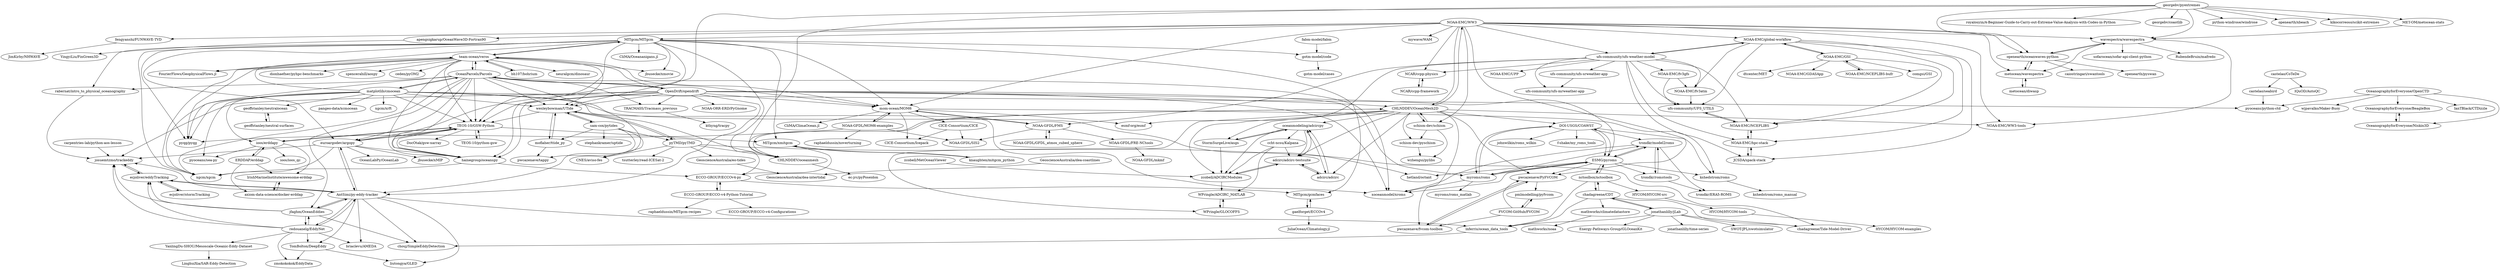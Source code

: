 digraph G {
"NOAA-EMC/WW3" -> "CHLNDDEV/OceanMesh2D"
"NOAA-EMC/WW3" -> "mom-ocean/MOM6"
"NOAA-EMC/WW3" -> "wavespectra/wavespectra"
"NOAA-EMC/WW3" -> "NOAA-EMC/WW3-tools"
"NOAA-EMC/WW3" -> "openearth/oceanwaves-python"
"NOAA-EMC/WW3" -> "metocean/wavespectra"
"NOAA-EMC/WW3" -> "schism-dev/schism"
"NOAA-EMC/WW3" -> "fengyanshi/FUNWAVE-TVD"
"NOAA-EMC/WW3" -> "NCAR/ccpp-physics"
"NOAA-EMC/WW3" -> "apengsigkarup/OceanWave3D-Fortran90"
"NOAA-EMC/WW3" -> "mywave/WAM"
"NOAA-EMC/WW3" -> "MITgcm/MITgcm"
"NOAA-EMC/WW3" -> "NOAA-EMC/global-workflow"
"NOAA-EMC/WW3" -> "ufs-community/ufs-weather-model"
"NOAA-EMC/WW3" -> "pwcazenave/PyFVCOM"
"MITgcm/MITgcm" -> "xgcm/xgcm" ["e"=1]
"MITgcm/MITgcm" -> "MITgcm/xmitgcm"
"MITgcm/MITgcm" -> "pyqg/pyqg" ["e"=1]
"MITgcm/MITgcm" -> "CliMA/Oceananigans.jl" ["e"=1]
"MITgcm/MITgcm" -> "FourierFlows/GeophysicalFlows.jl" ["e"=1]
"MITgcm/MITgcm" -> "TEOS-10/GSW-Python"
"MITgcm/MITgcm" -> "team-ocean/veros"
"MITgcm/MITgcm" -> "mom-ocean/MOM6"
"MITgcm/MITgcm" -> "ECCO-GROUP/ECCOv4-py"
"MITgcm/MITgcm" -> "euroargodev/argopy"
"MITgcm/MITgcm" -> "rabernat/intro_to_physical_oceanography"
"MITgcm/MITgcm" -> "jbusecke/xmovie" ["e"=1]
"MITgcm/MITgcm" -> "hainegroup/oceanspy"
"MITgcm/MITgcm" -> "MITgcm/gcmfaces"
"MITgcm/MITgcm" -> "gotm-model/code"
"CHLNDDEV/OceanMesh2D" -> "CHLNDDEV/oceanmesh"
"CHLNDDEV/OceanMesh2D" -> "oceanmodeling/adcircpy"
"CHLNDDEV/OceanMesh2D" -> "schism-dev/schism"
"CHLNDDEV/OceanMesh2D" -> "pwcazenave/PyFVCOM"
"CHLNDDEV/OceanMesh2D" -> "adcirc/adcirc-testsuite"
"CHLNDDEV/OceanMesh2D" -> "StormSurgeLive/asgs"
"CHLNDDEV/OceanMesh2D" -> "adcirc/adcirc"
"CHLNDDEV/OceanMesh2D" -> "NOAA-EMC/WW3"
"CHLNDDEV/OceanMesh2D" -> "WPringle/GLOCOFFS"
"CHLNDDEV/OceanMesh2D" -> "schism-dev/pyschism"
"CHLNDDEV/OceanMesh2D" -> "zcobell/ADCIRCModules"
"CHLNDDEV/OceanMesh2D" -> "pwcazenave/fvcom-toolbox"
"CHLNDDEV/OceanMesh2D" -> "DOI-USGS/COAWST"
"CHLNDDEV/OceanMesh2D" -> "NOAA-EMC/WW3-tools"
"lnferris/ocean_data_tools" -> "chouj/SimpleEddyDetection"
"kshedstrom/roms" -> "kshedstrom/roms_manual"
"HYCOM/HYCOM-src" -> "HYCOM/HYCOM-tools"
"ecjoliver/stormTracking" -> "ecjoliver/eddyTracking"
"NOAA-GFDL/GFDL_atmos_cubed_sphere" -> "NOAA-GFDL/FMS"
"pyTMD/pyTMD" -> "wesleybowman/UTide"
"pyTMD/pyTMD" -> "CNES/aviso-fes"
"pyTMD/pyTMD" -> "chadagreene/Tide-Model-Driver"
"pyTMD/pyTMD" -> "GeoscienceAustralia/eo-tides"
"pyTMD/pyTMD" -> "tsutterley/read-ICESat-2" ["e"=1]
"pyTMD/pyTMD" -> "CHLNDDEV/oceanmesh"
"ufs-community/UFS_UTILS" -> "NOAA-EMC/NCEPLIBS"
"chadagreene/CDT" -> "jonathanlilly/jLab"
"chadagreene/CDT" -> "nctoolbox/nctoolbox"
"chadagreene/CDT" -> "lnferris/ocean_data_tools"
"chadagreene/CDT" -> "chadagreene/Tide-Model-Driver"
"chadagreene/CDT" -> "mathworks/climatedatastore"
"sam-cox/pytides" -> "wesleybowman/UTide"
"sam-cox/pytides" -> "stephankramer/uptide"
"sam-cox/pytides" -> "moflaher/ttide_py"
"sam-cox/pytides" -> "pwcazenave/tappy"
"sam-cox/pytides" -> "pyTMD/pyTMD"
"sam-cox/pytides" -> "CNES/aviso-fes"
"moflaher/ttide_py" -> "wesleybowman/UTide"
"moflaher/ttide_py" -> "pwcazenave/tappy"
"wesleybowman/UTide" -> "moflaher/ttide_py"
"wesleybowman/UTide" -> "sam-cox/pytides"
"wesleybowman/UTide" -> "CHLNDDEV/oceanmesh"
"wesleybowman/UTide" -> "pyTMD/pyTMD"
"wesleybowman/UTide" -> "TEOS-10/GSW-Python"
"trondkr/model2roms" -> "trondkr/romstools"
"trondkr/model2roms" -> "trondkr/ERA5-ROMS"
"trondkr/model2roms" -> "xoceanmodel/xroms"
"trondkr/model2roms" -> "ESMG/pyroms"
"TomBolton/DeepEddy" -> "zmokokokok/EddyData"
"TomBolton/DeepEddy" -> "liutongya/GLED"
"mom-ocean/MOM6" -> "NOAA-GFDL/MOM6-examples"
"mom-ocean/MOM6" -> "NOAA-GFDL/FMS"
"mom-ocean/MOM6" -> "CICE-Consortium/CICE"
"mom-ocean/MOM6" -> "kshedstrom/roms"
"mom-ocean/MOM6" -> "CICE-Consortium/Icepack"
"mom-ocean/MOM6" -> "esmf-org/esmf" ["e"=1]
"mom-ocean/MOM6" -> "CliMA/ClimaOcean.jl" ["e"=1]
"ESMG/pyroms" -> "trondkr/model2roms"
"ESMG/pyroms" -> "xoceanmodel/xroms"
"ESMG/pyroms" -> "DOI-USGS/COAWST"
"ESMG/pyroms" -> "myroms/roms"
"ESMG/pyroms" -> "kshedstrom/roms"
"ESMG/pyroms" -> "trondkr/romstools"
"ESMG/pyroms" -> "pwcazenave/PyFVCOM"
"ESMG/pyroms" -> "hetland/octant"
"ESMG/pyroms" -> "nctoolbox/nctoolbox"
"carpentries-lab/python-aos-lesson" -> "josuemtzmo/trackeddy"
"ECCO-GROUP/ECCOv4-py" -> "ECCO-GROUP/ECCO-v4-Python-Tutorial"
"ECCO-GROUP/ECCOv4-py" -> "MITgcm/gcmfaces"
"TEOS-10/python-gsw" -> "TEOS-10/GSW-Python"
"hainegroup/oceanspy" -> "ECCO-GROUP/ECCOv4-py"
"hainegroup/oceanspy" -> "xgcm/xgcm" ["e"=1]
"hainegroup/oceanspy" -> "TEOS-10/GSW-Python"
"HYCOM/HYCOM-tools" -> "HYCOM/HYCOM-examples"
"redouanelg/EddyNet" -> "AntSimi/py-eddy-tracker"
"redouanelg/EddyNet" -> "jfaghm/OceanEddies"
"redouanelg/EddyNet" -> "zmokokokok/EddyData"
"redouanelg/EddyNet" -> "TomBolton/DeepEddy"
"redouanelg/EddyNet" -> "josuemtzmo/trackeddy"
"redouanelg/EddyNet" -> "ecjoliver/eddyTracking"
"redouanelg/EddyNet" -> "YanlingDu-SHOU/Mesoscale-Oceanic-Eddy-Dataset"
"redouanelg/EddyNet" -> "briaclevu/AMEDA"
"OpenDrift/opendrift" -> "euroargodev/argopy"
"OpenDrift/opendrift" -> "OceanParcels/Parcels"
"OpenDrift/opendrift" -> "AntSimi/py-eddy-tracker"
"OpenDrift/opendrift" -> "NOAA-ORR-ERD/PyGnome"
"OpenDrift/opendrift" -> "myroms/roms"
"OpenDrift/opendrift" -> "wesleybowman/UTide"
"OpenDrift/opendrift" -> "TRACMASS/Tracmass_previous"
"OpenDrift/opendrift" -> "TEOS-10/GSW-Python"
"OpenDrift/opendrift" -> "josuemtzmo/trackeddy"
"OpenDrift/opendrift" -> "mom-ocean/MOM6"
"OpenDrift/opendrift" -> "ESMG/pyroms"
"OpenDrift/opendrift" -> "hainegroup/oceanspy"
"OpenDrift/opendrift" -> "CHLNDDEV/OceanMesh2D"
"OpenDrift/opendrift" -> "xoceanmodel/xroms"
"OpenDrift/opendrift" -> "team-ocean/veros"
"OceanographyforEveryone/OpenCTD" -> "OceanographyforEveryone/BeagleBox"
"OceanographyforEveryone/OpenCTD" -> "IanTBlack/CTDizzle"
"OceanographyforEveryone/OpenCTD" -> "OceanographyforEveryone/Niskin3D"
"OceanographyforEveryone/OpenCTD" -> "wjpavalko/Maker-Buoy"
"OceanographyforEveryone/OpenCTD" -> "pyoceans/python-ctd"
"IrishMarineInstitute/awesome-erddap" -> "axiom-data-science/docker-erddap"
"ioos/erddapy" -> "IrishMarineInstitute/awesome-erddap"
"ioos/erddapy" -> "pyoceans/sea-py"
"ioos/erddapy" -> "TEOS-10/GSW-Python"
"ioos/erddapy" -> "ioos/ioos_qc"
"ioos/erddapy" -> "ERDDAP/erddap"
"NOAA-EMC/fv3gfs" -> "NOAA-EMC/fv3atm"
"NOAA-EMC/fv3gfs" -> "ufs-community/UFS_UTILS"
"WPringle/GLOCOFFS" -> "WPringle/ADCIRC_MATLAB"
"metocean/wavespectra" -> "metocean/diwasp"
"metocean/wavespectra" -> "openearth/oceanwaves-python"
"trondkr/romstools" -> "trondkr/model2roms"
"trondkr/romstools" -> "trondkr/ERA5-ROMS"
"knaughten/mitgcm_python" -> "MITgcm/xmitgcm"
"NOAA-GFDL/FMS" -> "NOAA-GFDL/GFDL_atmos_cubed_sphere"
"NOAA-GFDL/FMS" -> "NOAA-GFDL/FRE-NCtools"
"NOAA-GFDL/FMS" -> "mom-ocean/MOM6"
"NOAA-GFDL/FMS" -> "NOAA-GFDL/SIS2"
"castelao/CoTeDe" -> "IQuOD/AutoQC"
"castelao/CoTeDe" -> "castelao/seabird"
"oceanmodeling/adcircpy" -> "adcirc/adcirc-testsuite"
"oceanmodeling/adcircpy" -> "StormSurgeLive/asgs"
"oceanmodeling/adcircpy" -> "zcobell/ADCIRCModules"
"oceanmodeling/adcircpy" -> "ccht-ncsu/Kalpana"
"oceanmodeling/adcircpy" -> "adcirc/adcirc"
"ECCO-GROUP/ECCO-v4-Python-Tutorial" -> "ECCO-GROUP/ECCOv4-py"
"ECCO-GROUP/ECCO-v4-Python-Tutorial" -> "raphaeldussin/MITgcm-recipes"
"ECCO-GROUP/ECCO-v4-Python-Tutorial" -> "ECCO-GROUP/ECCO-v4-Configurations"
"euroargodev/argopy" -> "TEOS-10/GSW-Python"
"euroargodev/argopy" -> "xgcm/xgcm" ["e"=1]
"euroargodev/argopy" -> "josuemtzmo/trackeddy"
"euroargodev/argopy" -> "OceanLabPy/OceanLab"
"euroargodev/argopy" -> "hainegroup/oceanspy"
"euroargodev/argopy" -> "AntSimi/py-eddy-tracker"
"euroargodev/argopy" -> "jbusecke/xMIP" ["e"=1]
"georgebv/pyextremes" -> "royalosyin/A-Beginner-Guide-to-Carry-out-Extreme-Value-Analysis-with-Codes-in-Python"
"georgebv/pyextremes" -> "wavespectra/wavespectra"
"georgebv/pyextremes" -> "georgebv/coastlib" ["e"=1]
"georgebv/pyextremes" -> "MET-OM/metocean-stats"
"georgebv/pyextremes" -> "python-windrose/windrose" ["e"=1]
"georgebv/pyextremes" -> "wesleybowman/UTide"
"georgebv/pyextremes" -> "CHLNDDEV/oceanmesh"
"georgebv/pyextremes" -> "openearth/oceanwaves-python"
"georgebv/pyextremes" -> "openearth/xbeach"
"georgebv/pyextremes" -> "kikocorreoso/scikit-extremes"
"ufs-community/ufs-weather-model" -> "NOAA-EMC/global-workflow"
"ufs-community/ufs-weather-model" -> "NOAA-EMC/fv3atm"
"ufs-community/ufs-weather-model" -> "ufs-community/ufs-srweather-app"
"ufs-community/ufs-weather-model" -> "NCAR/ccpp-physics"
"ufs-community/ufs-weather-model" -> "ufs-community/UFS_UTILS"
"ufs-community/ufs-weather-model" -> "NOAA-EMC/NCEPLIBS"
"ufs-community/ufs-weather-model" -> "esmf-org/esmf" ["e"=1]
"ufs-community/ufs-weather-model" -> "NOAA-EMC/hpc-stack"
"ufs-community/ufs-weather-model" -> "JCSDA/spack-stack"
"ufs-community/ufs-weather-model" -> "NOAA-GFDL/FMS"
"ufs-community/ufs-weather-model" -> "NOAA-EMC/UPP"
"ufs-community/ufs-weather-model" -> "ufs-community/ufs-mrweather-app"
"ufs-community/ufs-weather-model" -> "NOAA-EMC/fv3gfs"
"schism-dev/schism" -> "schism-dev/pyschism"
"schism-dev/schism" -> "wzhengui/pylibs"
"schism-dev/schism" -> "CHLNDDEV/OceanMesh2D"
"NOAA-EMC/NCEPLIBS-bufr" -> "NOAA-EMC/GSI"
"NOAA-EMC/global-workflow" -> "ufs-community/ufs-weather-model"
"NOAA-EMC/global-workflow" -> "NOAA-EMC/fv3atm"
"NOAA-EMC/global-workflow" -> "NOAA-EMC/NCEPLIBS"
"NOAA-EMC/global-workflow" -> "NOAA-EMC/GSI"
"NOAA-EMC/global-workflow" -> "ufs-community/UFS_UTILS"
"NOAA-EMC/global-workflow" -> "NOAA-EMC/hpc-stack"
"NOAA-EMC/global-workflow" -> "JCSDA/spack-stack"
"CHLNDDEV/oceanmesh" -> "CHLNDDEV/OceanMesh2D"
"CHLNDDEV/oceanmesh" -> "ec-jrc/pyPoseidon"
"ufs-community/ufs-srweather-app" -> "ufs-community/ufs-mrweather-app"
"NOAA-EMC/hpc-stack" -> "JCSDA/spack-stack"
"NOAA-EMC/hpc-stack" -> "NOAA-EMC/NCEPLIBS"
"AntSimi/py-eddy-tracker" -> "jfaghm/OceanEddies"
"AntSimi/py-eddy-tracker" -> "josuemtzmo/trackeddy"
"AntSimi/py-eddy-tracker" -> "ecjoliver/eddyTracking"
"AntSimi/py-eddy-tracker" -> "redouanelg/EddyNet"
"AntSimi/py-eddy-tracker" -> "briaclevu/AMEDA"
"AntSimi/py-eddy-tracker" -> "euroargodev/argopy"
"AntSimi/py-eddy-tracker" -> "chouj/SimpleEddyDetection"
"AntSimi/py-eddy-tracker" -> "lnferris/ocean_data_tools"
"AntSimi/py-eddy-tracker" -> "liutongya/GLED"
"AntSimi/py-eddy-tracker" -> "TomBolton/DeepEddy"
"NOAA-EMC/NCEPLIBS" -> "ufs-community/UFS_UTILS"
"NOAA-EMC/NCEPLIBS" -> "NOAA-EMC/hpc-stack"
"DOI-USGS/COAWST" -> "ESMG/pyroms"
"DOI-USGS/COAWST" -> "myroms/roms"
"DOI-USGS/COAWST" -> "kshedstrom/roms"
"DOI-USGS/COAWST" -> "johnwilkin/roms_wilkin"
"DOI-USGS/COAWST" -> "trondkr/model2roms"
"DOI-USGS/COAWST" -> "f-shake/my_roms_tools"
"NOAA-EMC/fv3atm" -> "ufs-community/UFS_UTILS"
"wavespectra/wavespectra" -> "openearth/oceanwaves-python"
"wavespectra/wavespectra" -> "sofarocean/sofar-api-client-python"
"wavespectra/wavespectra" -> "RubendeBruin/mafredo"
"wavespectra/wavespectra" -> "NOAA-EMC/WW3-tools"
"wavespectra/wavespectra" -> "metocean/wavespectra"
"NOAA-GFDL/MOM6-examples" -> "mom-ocean/MOM6"
"NOAA-GFDL/MOM6-examples" -> "NOAA-GFDL/SIS2"
"NOAA-GFDL/MOM6-examples" -> "pyqg/pyqg" ["e"=1]
"NOAA-GFDL/MOM6-examples" -> "raphaeldussin/xoverturning"
"schism-dev/pyschism" -> "wzhengui/pylibs"
"geoffstanley/neutral-surfaces" -> "geoffstanley/neutralocean"
"NOAA-EMC/GSI" -> "NOAA-EMC/NCEPLIBS-bufr"
"NOAA-EMC/GSI" -> "comgsi/GSI"
"NOAA-EMC/GSI" -> "dtcenter/MET" ["e"=1]
"NOAA-EMC/GSI" -> "NOAA-EMC/global-workflow"
"NOAA-EMC/GSI" -> "NOAA-EMC/GDASApp"
"NOAA-EMC/GSI" -> "NOAA-EMC/NCEPLIBS"
"GeoscienceAustralia/dea-coastlines" -> "GeoscienceAustralia/dea-intertidal"
"matplotlib/cmocean" -> "TEOS-10/GSW-Python"
"matplotlib/cmocean" -> "geoffstanley/neutralocean"
"matplotlib/cmocean" -> "pyqg/pyqg" ["e"=1]
"matplotlib/cmocean" -> "pyoceans/python-ctd"
"matplotlib/cmocean" -> "wesleybowman/UTide"
"matplotlib/cmocean" -> "hetland/octant"
"matplotlib/cmocean" -> "pyoceans/sea-py"
"matplotlib/cmocean" -> "xgcm/xgcm" ["e"=1]
"matplotlib/cmocean" -> "pangeo-data/xcmocean"
"matplotlib/cmocean" -> "xgcm/xrft" ["e"=1]
"matplotlib/cmocean" -> "OceanParcels/Parcels"
"matplotlib/cmocean" -> "ioos/erddapy"
"matplotlib/cmocean" -> "xoceanmodel/xroms"
"matplotlib/cmocean" -> "team-ocean/veros"
"ecjoliver/eddyTracking" -> "josuemtzmo/trackeddy"
"ecjoliver/eddyTracking" -> "ecjoliver/stormTracking"
"ecjoliver/eddyTracking" -> "AntSimi/py-eddy-tracker"
"metocean/diwasp" -> "metocean/wavespectra"
"bh107/bohrium" -> "team-ocean/veros"
"geoffstanley/neutralocean" -> "geoffstanley/neutral-surfaces"
"zcobell/MetOceanViewer" -> "zcobell/ADCIRCModules"
"rabernat/intro_to_physical_oceanography" -> "josuemtzmo/trackeddy"
"OceanParcels/Parcels" -> "euroargodev/argopy"
"OceanParcels/Parcels" -> "TEOS-10/GSW-Python"
"OceanParcels/Parcels" -> "OpenDrift/opendrift"
"OceanParcels/Parcels" -> "hainegroup/oceanspy"
"OceanParcels/Parcels" -> "team-ocean/veros"
"OceanParcels/Parcels" -> "xgcm/xgcm" ["e"=1]
"OceanParcels/Parcels" -> "pyqg/pyqg" ["e"=1]
"OceanParcels/Parcels" -> "TRACMASS/Tracmass_previous"
"OceanParcels/Parcels" -> "wesleybowman/UTide"
"OceanParcels/Parcels" -> "jfaghm/OceanEddies"
"OceanParcels/Parcels" -> "xoceanmodel/xroms"
"OceanParcels/Parcels" -> "AntSimi/py-eddy-tracker"
"OceanParcels/Parcels" -> "mom-ocean/MOM6"
"OceanParcels/Parcels" -> "matplotlib/cmocean"
"OceanParcels/Parcels" -> "rabernat/intro_to_physical_oceanography"
"JCSDA/spack-stack" -> "NOAA-EMC/hpc-stack"
"ERDDAP/erddap" -> "IrishMarineInstitute/awesome-erddap"
"ERDDAP/erddap" -> "axiom-data-science/docker-erddap"
"ERDDAP/erddap" -> "ioos/erddapy"
"jonathanlilly/jLab" -> "Energy-Pathways-Group/GLOceanKit"
"jonathanlilly/jLab" -> "lnferris/ocean_data_tools"
"jonathanlilly/jLab" -> "jonathanlilly/time-series" ["e"=1]
"jonathanlilly/jLab" -> "chadagreene/Tide-Model-Driver"
"jonathanlilly/jLab" -> "SWOT-JPL/swotsimulator" ["e"=1]
"jonathanlilly/jLab" -> "chadagreene/CDT"
"pwcazenave/fvcom-toolbox" -> "pwcazenave/PyFVCOM"
"apengsigkarup/OceanWave3D-Fortran90" -> "YingyiLiu/FinGreen3D"
"axiom-data-science/docker-erddap" -> "IrishMarineInstitute/awesome-erddap"
"fabm-model/fabm" -> "gotm-model/code"
"mathworks/climatedatastore" -> "mathworks/noaa"
"pmlmodelling/pyfvcom" -> "FVCOM-GitHub/FVCOM"
"TRACMASS/Tracmass_previous" -> "kthyng/tracpy"
"gotm-model/code" -> "gotm-model/cases"
"OceanographyforEveryone/Niskin3D" -> "OceanographyforEveryone/BeagleBox"
"OceanographyforEveryone/BeagleBox" -> "OceanographyforEveryone/Niskin3D"
"ccht-ncsu/Kalpana" -> "WPringle/ADCIRC_MATLAB"
"ccht-ncsu/Kalpana" -> "adcirc/adcirc-testsuite"
"ccht-ncsu/Kalpana" -> "zcobell/ADCIRCModules"
"StormSurgeLive/asgs" -> "zcobell/ADCIRCModules"
"StormSurgeLive/asgs" -> "oceanmodeling/adcircpy"
"FVCOM-GitHub/FVCOM" -> "pmlmodelling/pyfvcom"
"FVCOM-GitHub/FVCOM" -> "pwcazenave/fvcom-toolbox"
"FVCOM-GitHub/FVCOM" -> "pwcazenave/PyFVCOM"
"adcirc/adcirc" -> "adcirc/adcirc-testsuite"
"adcirc/adcirc" -> "oceanmodeling/adcircpy"
"fengyanshi/FUNWAVE-TVD" -> "JimKirby/NHWAVE"
"castelao/seabird" -> "pyoceans/python-ctd"
"zcobell/ADCIRCModules" -> "WPringle/ADCIRC_MATLAB"
"zcobell/ADCIRCModules" -> "adcirc/adcirc-testsuite"
"MET-OM/metocean-stats" -> "wavespectra/wavespectra"
"adcirc/adcirc-testsuite" -> "zcobell/ADCIRCModules"
"adcirc/adcirc-testsuite" -> "adcirc/adcirc"
"adcirc/adcirc-testsuite" -> "oceanmodeling/adcircpy"
"myroms/roms" -> "myroms/roms_matlab"
"myroms/roms" -> "trondkr/model2roms"
"myroms/roms" -> "DOI-USGS/COAWST"
"myroms/roms" -> "xoceanmodel/xroms"
"myroms/roms" -> "ESMG/pyroms"
"MITgcm/gcmfaces" -> "gaelforget/ECCOv4"
"gaelforget/ECCOv4" -> "JuliaOcean/Climatology.jl"
"gaelforget/ECCOv4" -> "MITgcm/gcmfaces"
"MITgcm/xmitgcm" -> "knaughten/mitgcm_python"
"MITgcm/xmitgcm" -> "ECCO-GROUP/ECCOv4-py"
"openearth/oceanwaves-python" -> "caiostringari/swantools"
"openearth/oceanwaves-python" -> "openearth/pyswan"
"openearth/oceanwaves-python" -> "metocean/wavespectra"
"openearth/oceanwaves-python" -> "wavespectra/wavespectra"
"nctoolbox/nctoolbox" -> "lnferris/ocean_data_tools"
"nctoolbox/nctoolbox" -> "chadagreene/CDT"
"nctoolbox/nctoolbox" -> "HYCOM/HYCOM-src"
"nctoolbox/nctoolbox" -> "ESMG/pyroms"
"WPringle/ADCIRC_MATLAB" -> "WPringle/GLOCOFFS"
"NCAR/ccpp-framework" -> "NCAR/ccpp-physics"
"TEOS-10/GSW-Python" -> "TEOS-10/python-gsw"
"TEOS-10/GSW-Python" -> "euroargodev/argopy"
"TEOS-10/GSW-Python" -> "DocOtak/gsw-xarray"
"TEOS-10/GSW-Python" -> "MITgcm/xmitgcm"
"TEOS-10/GSW-Python" -> "hainegroup/oceanspy"
"TEOS-10/GSW-Python" -> "ioos/erddapy"
"team-ocean/veros" -> "xgcm/xgcm" ["e"=1]
"team-ocean/veros" -> "pyqg/pyqg" ["e"=1]
"team-ocean/veros" -> "OceanParcels/Parcels"
"team-ocean/veros" -> "MITgcm/MITgcm"
"team-ocean/veros" -> "TEOS-10/GSW-Python"
"team-ocean/veros" -> "mom-ocean/MOM6"
"team-ocean/veros" -> "bh107/bohrium"
"team-ocean/veros" -> "hainegroup/oceanspy"
"team-ocean/veros" -> "neuralgcm/dinosaur" ["e"=1]
"team-ocean/veros" -> "jbusecke/xmovie" ["e"=1]
"team-ocean/veros" -> "dionhaefner/pyhpc-benchmarks" ["e"=1]
"team-ocean/veros" -> "spencerahill/aospy" ["e"=1]
"team-ocean/veros" -> "wesleybowman/UTide"
"team-ocean/veros" -> "ceden/pyOM2"
"team-ocean/veros" -> "FourierFlows/GeophysicalFlows.jl" ["e"=1]
"NOAA-GFDL/FRE-NCtools" -> "NOAA-GFDL/mkmf"
"GeoscienceAustralia/eo-tides" -> "GeoscienceAustralia/dea-intertidal"
"CICE-Consortium/CICE" -> "CICE-Consortium/Icepack"
"CICE-Consortium/CICE" -> "NOAA-GFDL/SIS2"
"jfaghm/OceanEddies" -> "AntSimi/py-eddy-tracker"
"jfaghm/OceanEddies" -> "redouanelg/EddyNet"
"jfaghm/OceanEddies" -> "ecjoliver/eddyTracking"
"jfaghm/OceanEddies" -> "josuemtzmo/trackeddy"
"jfaghm/OceanEddies" -> "chouj/SimpleEddyDetection"
"pwcazenave/PyFVCOM" -> "pwcazenave/fvcom-toolbox"
"pwcazenave/PyFVCOM" -> "pmlmodelling/pyfvcom"
"josuemtzmo/trackeddy" -> "ecjoliver/eddyTracking"
"NCAR/ccpp-physics" -> "NCAR/ccpp-framework"
"YanlingDu-SHOU/Mesoscale-Oceanic-Eddy-Dataset" -> "LinghuiXia/SAR-Eddy-Detection"
"NOAA-EMC/WW3" ["l"="40.744,26.225"]
"CHLNDDEV/OceanMesh2D" ["l"="40.714,26.214"]
"mom-ocean/MOM6" ["l"="40.72,26.299"]
"wavespectra/wavespectra" ["l"="40.685,26.177"]
"NOAA-EMC/WW3-tools" ["l"="40.7,26.206"]
"openearth/oceanwaves-python" ["l"="40.696,26.164"]
"metocean/wavespectra" ["l"="40.716,26.163"]
"schism-dev/schism" ["l"="40.71,26.197"]
"fengyanshi/FUNWAVE-TVD" ["l"="40.78,26.247"]
"NCAR/ccpp-physics" ["l"="40.804,26.213"]
"apengsigkarup/OceanWave3D-Fortran90" ["l"="40.781,26.224"]
"mywave/WAM" ["l"="40.758,26.244"]
"MITgcm/MITgcm" ["l"="40.686,26.341"]
"NOAA-EMC/global-workflow" ["l"="40.838,26.213"]
"ufs-community/ufs-weather-model" ["l"="40.836,26.238"]
"pwcazenave/PyFVCOM" ["l"="40.724,26.195"]
"xgcm/xgcm" ["l"="40.775,25.499"]
"MITgcm/xmitgcm" ["l"="40.671,26.379"]
"pyqg/pyqg" ["l"="40.886,25.463"]
"CliMA/Oceananigans.jl" ["l"="22.126,16.805"]
"FourierFlows/GeophysicalFlows.jl" ["l"="40.944,25.455"]
"TEOS-10/GSW-Python" ["l"="40.649,26.347"]
"team-ocean/veros" ["l"="40.663,26.321"]
"ECCO-GROUP/ECCOv4-py" ["l"="40.692,26.377"]
"euroargodev/argopy" ["l"="40.614,26.332"]
"rabernat/intro_to_physical_oceanography" ["l"="40.617,26.352"]
"jbusecke/xmovie" ["l"="40.727,25.476"]
"hainegroup/oceanspy" ["l"="40.651,26.333"]
"MITgcm/gcmfaces" ["l"="40.688,26.393"]
"gotm-model/code" ["l"="40.702,26.408"]
"CHLNDDEV/oceanmesh" ["l"="40.652,26.221"]
"oceanmodeling/adcircpy" ["l"="40.747,26.19"]
"adcirc/adcirc-testsuite" ["l"="40.758,26.195"]
"StormSurgeLive/asgs" ["l"="40.741,26.178"]
"adcirc/adcirc" ["l"="40.743,26.204"]
"WPringle/GLOCOFFS" ["l"="40.76,26.206"]
"schism-dev/pyschism" ["l"="40.69,26.195"]
"zcobell/ADCIRCModules" ["l"="40.758,26.181"]
"pwcazenave/fvcom-toolbox" ["l"="40.727,26.178"]
"DOI-USGS/COAWST" ["l"="40.679,26.239"]
"lnferris/ocean_data_tools" ["l"="40.551,26.251"]
"chouj/SimpleEddyDetection" ["l"="40.556,26.293"]
"kshedstrom/roms" ["l"="40.702,26.267"]
"kshedstrom/roms_manual" ["l"="40.73,26.269"]
"HYCOM/HYCOM-src" ["l"="40.57,26.18"]
"HYCOM/HYCOM-tools" ["l"="40.554,26.153"]
"ecjoliver/stormTracking" ["l"="40.537,26.357"]
"ecjoliver/eddyTracking" ["l"="40.559,26.342"]
"NOAA-GFDL/GFDL_atmos_cubed_sphere" ["l"="40.811,26.295"]
"NOAA-GFDL/FMS" ["l"="40.785,26.29"]
"pyTMD/pyTMD" ["l"="40.595,26.241"]
"wesleybowman/UTide" ["l"="40.627,26.272"]
"CNES/aviso-fes" ["l"="40.57,26.237"]
"chadagreene/Tide-Model-Driver" ["l"="40.556,26.223"]
"GeoscienceAustralia/eo-tides" ["l"="40.533,26.238"]
"tsutterley/read-ICESat-2" ["l"="41.58,23.899"]
"ufs-community/UFS_UTILS" ["l"="40.862,26.224"]
"NOAA-EMC/NCEPLIBS" ["l"="40.858,26.208"]
"chadagreene/CDT" ["l"="40.55,26.208"]
"jonathanlilly/jLab" ["l"="40.526,26.216"]
"nctoolbox/nctoolbox" ["l"="40.591,26.218"]
"mathworks/climatedatastore" ["l"="40.522,26.181"]
"sam-cox/pytides" ["l"="40.583,26.26"]
"stephankramer/uptide" ["l"="40.542,26.267"]
"moflaher/ttide_py" ["l"="40.6,26.269"]
"pwcazenave/tappy" ["l"="40.57,26.274"]
"trondkr/model2roms" ["l"="40.679,26.26"]
"trondkr/romstools" ["l"="40.69,26.249"]
"trondkr/ERA5-ROMS" ["l"="40.707,26.251"]
"xoceanmodel/xroms" ["l"="40.662,26.289"]
"ESMG/pyroms" ["l"="40.659,26.249"]
"TomBolton/DeepEddy" ["l"="40.527,26.318"]
"zmokokokok/EddyData" ["l"="40.515,26.332"]
"liutongya/GLED" ["l"="40.537,26.303"]
"NOAA-GFDL/MOM6-examples" ["l"="40.754,26.305"]
"CICE-Consortium/CICE" ["l"="40.756,26.323"]
"CICE-Consortium/Icepack" ["l"="40.736,26.321"]
"esmf-org/esmf" ["l"="40.9,25.559"]
"CliMA/ClimaOcean.jl" ["l"="21.708,17.232"]
"myroms/roms" ["l"="40.663,26.266"]
"hetland/octant" ["l"="40.676,26.298"]
"carpentries-lab/python-aos-lesson" ["l"="40.556,26.377"]
"josuemtzmo/trackeddy" ["l"="40.584,26.338"]
"ECCO-GROUP/ECCO-v4-Python-Tutorial" ["l"="40.717,26.403"]
"TEOS-10/python-gsw" ["l"="40.651,26.375"]
"HYCOM/HYCOM-examples" ["l"="40.543,26.136"]
"redouanelg/EddyNet" ["l"="40.544,26.331"]
"AntSimi/py-eddy-tracker" ["l"="40.573,26.313"]
"jfaghm/OceanEddies" ["l"="40.568,26.327"]
"YanlingDu-SHOU/Mesoscale-Oceanic-Eddy-Dataset" ["l"="40.506,26.347"]
"briaclevu/AMEDA" ["l"="40.546,26.314"]
"OpenDrift/opendrift" ["l"="40.642,26.297"]
"OceanParcels/Parcels" ["l"="40.635,26.317"]
"NOAA-ORR-ERD/PyGnome" ["l"="40.61,26.289"]
"TRACMASS/Tracmass_previous" ["l"="40.611,26.305"]
"OceanographyforEveryone/OpenCTD" ["l"="40.611,26.491"]
"OceanographyforEveryone/BeagleBox" ["l"="40.588,26.509"]
"IanTBlack/CTDizzle" ["l"="40.605,26.511"]
"OceanographyforEveryone/Niskin3D" ["l"="40.587,26.495"]
"wjpavalko/Maker-Buoy" ["l"="40.621,26.516"]
"pyoceans/python-ctd" ["l"="40.642,26.44"]
"IrishMarineInstitute/awesome-erddap" ["l"="40.753,26.377"]
"axiom-data-science/docker-erddap" ["l"="40.764,26.388"]
"ioos/erddapy" ["l"="40.706,26.368"]
"pyoceans/sea-py" ["l"="40.71,26.351"]
"ioos/ioos_qc" ["l"="40.739,26.397"]
"ERDDAP/erddap" ["l"="40.736,26.378"]
"NOAA-EMC/fv3gfs" ["l"="40.882,26.234"]
"NOAA-EMC/fv3atm" ["l"="40.872,26.219"]
"WPringle/ADCIRC_MATLAB" ["l"="40.775,26.192"]
"metocean/diwasp" ["l"="40.72,26.138"]
"knaughten/mitgcm_python" ["l"="40.666,26.402"]
"NOAA-GFDL/FRE-NCtools" ["l"="40.819,26.313"]
"NOAA-GFDL/SIS2" ["l"="40.775,26.31"]
"castelao/CoTeDe" ["l"="40.666,26.511"]
"IQuOD/AutoQC" ["l"="40.673,26.533"]
"castelao/seabird" ["l"="40.655,26.479"]
"ccht-ncsu/Kalpana" ["l"="40.774,26.177"]
"raphaeldussin/MITgcm-recipes" ["l"="40.729,26.425"]
"ECCO-GROUP/ECCO-v4-Configurations" ["l"="40.743,26.422"]
"OceanLabPy/OceanLab" ["l"="40.59,26.366"]
"jbusecke/xMIP" ["l"="40.754,25.467"]
"georgebv/pyextremes" ["l"="40.645,26.183"]
"royalosyin/A-Beginner-Guide-to-Carry-out-Extreme-Value-Analysis-with-Codes-in-Python" ["l"="40.631,26.144"]
"georgebv/coastlib" ["l"="41.996,24.32"]
"MET-OM/metocean-stats" ["l"="40.655,26.157"]
"python-windrose/windrose" ["l"="40.754,25.527"]
"openearth/xbeach" ["l"="40.617,26.174"]
"kikocorreoso/scikit-extremes" ["l"="40.618,26.158"]
"ufs-community/ufs-srweather-app" ["l"="40.863,26.269"]
"NOAA-EMC/hpc-stack" ["l"="40.851,26.223"]
"JCSDA/spack-stack" ["l"="40.856,26.235"]
"NOAA-EMC/UPP" ["l"="40.875,26.253"]
"ufs-community/ufs-mrweather-app" ["l"="40.846,26.26"]
"wzhengui/pylibs" ["l"="40.702,26.181"]
"NOAA-EMC/NCEPLIBS-bufr" ["l"="40.879,26.168"]
"NOAA-EMC/GSI" ["l"="40.87,26.188"]
"ec-jrc/pyPoseidon" ["l"="40.631,26.209"]
"johnwilkin/roms_wilkin" ["l"="40.682,26.22"]
"f-shake/my_roms_tools" ["l"="40.668,26.215"]
"sofarocean/sofar-api-client-python" ["l"="40.68,26.15"]
"RubendeBruin/mafredo" ["l"="40.673,26.158"]
"raphaeldussin/xoverturning" ["l"="40.78,26.326"]
"geoffstanley/neutral-surfaces" ["l"="40.631,26.412"]
"geoffstanley/neutralocean" ["l"="40.642,26.394"]
"comgsi/GSI" ["l"="40.894,26.191"]
"dtcenter/MET" ["l"="40.897,25.588"]
"NOAA-EMC/GDASApp" ["l"="40.897,26.176"]
"GeoscienceAustralia/dea-coastlines" ["l"="40.465,26.232"]
"GeoscienceAustralia/dea-intertidal" ["l"="40.495,26.235"]
"matplotlib/cmocean" ["l"="40.665,26.345"]
"pangeo-data/xcmocean" ["l"="40.679,26.366"]
"xgcm/xrft" ["l"="40.7,25.467"]
"bh107/bohrium" ["l"="40.639,26.364"]
"zcobell/MetOceanViewer" ["l"="40.781,26.154"]
"Energy-Pathways-Group/GLOceanKit" ["l"="40.498,26.205"]
"jonathanlilly/time-series" ["l"="40.747,25.418"]
"SWOT-JPL/swotsimulator" ["l"="41.468,23.688"]
"YingyiLiu/FinGreen3D" ["l"="40.802,26.233"]
"fabm-model/fabm" ["l"="40.716,26.445"]
"mathworks/noaa" ["l"="40.505,26.166"]
"pmlmodelling/pyfvcom" ["l"="40.734,26.153"]
"FVCOM-GitHub/FVCOM" ["l"="40.747,26.16"]
"kthyng/tracpy" ["l"="40.585,26.298"]
"gotm-model/cases" ["l"="40.705,26.43"]
"JimKirby/NHWAVE" ["l"="40.802,26.257"]
"myroms/roms_matlab" ["l"="40.683,26.277"]
"gaelforget/ECCOv4" ["l"="40.683,26.418"]
"JuliaOcean/Climatology.jl" ["l"="40.682,26.443"]
"caiostringari/swantools" ["l"="40.686,26.136"]
"openearth/pyswan" ["l"="40.7,26.135"]
"NCAR/ccpp-framework" ["l"="40.815,26.195"]
"DocOtak/gsw-xarray" ["l"="40.624,26.379"]
"neuralgcm/dinosaur" ["l"="41.718,25.962"]
"dionhaefner/pyhpc-benchmarks" ["l"="21.909,14.099"]
"spencerahill/aospy" ["l"="40.829,25.515"]
"ceden/pyOM2" ["l"="40.634,26.338"]
"NOAA-GFDL/mkmf" ["l"="40.841,26.326"]
"LinghuiXia/SAR-Eddy-Detection" ["l"="40.482,26.356"]
}